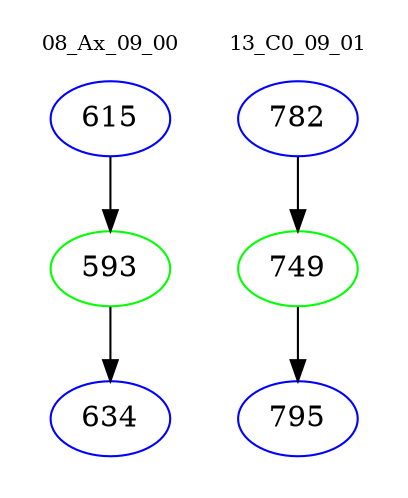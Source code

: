 digraph{
subgraph cluster_0 {
color = white
label = "08_Ax_09_00";
fontsize=10;
T0_615 [label="615", color="blue"]
T0_615 -> T0_593 [color="black"]
T0_593 [label="593", color="green"]
T0_593 -> T0_634 [color="black"]
T0_634 [label="634", color="blue"]
}
subgraph cluster_1 {
color = white
label = "13_C0_09_01";
fontsize=10;
T1_782 [label="782", color="blue"]
T1_782 -> T1_749 [color="black"]
T1_749 [label="749", color="green"]
T1_749 -> T1_795 [color="black"]
T1_795 [label="795", color="blue"]
}
}
